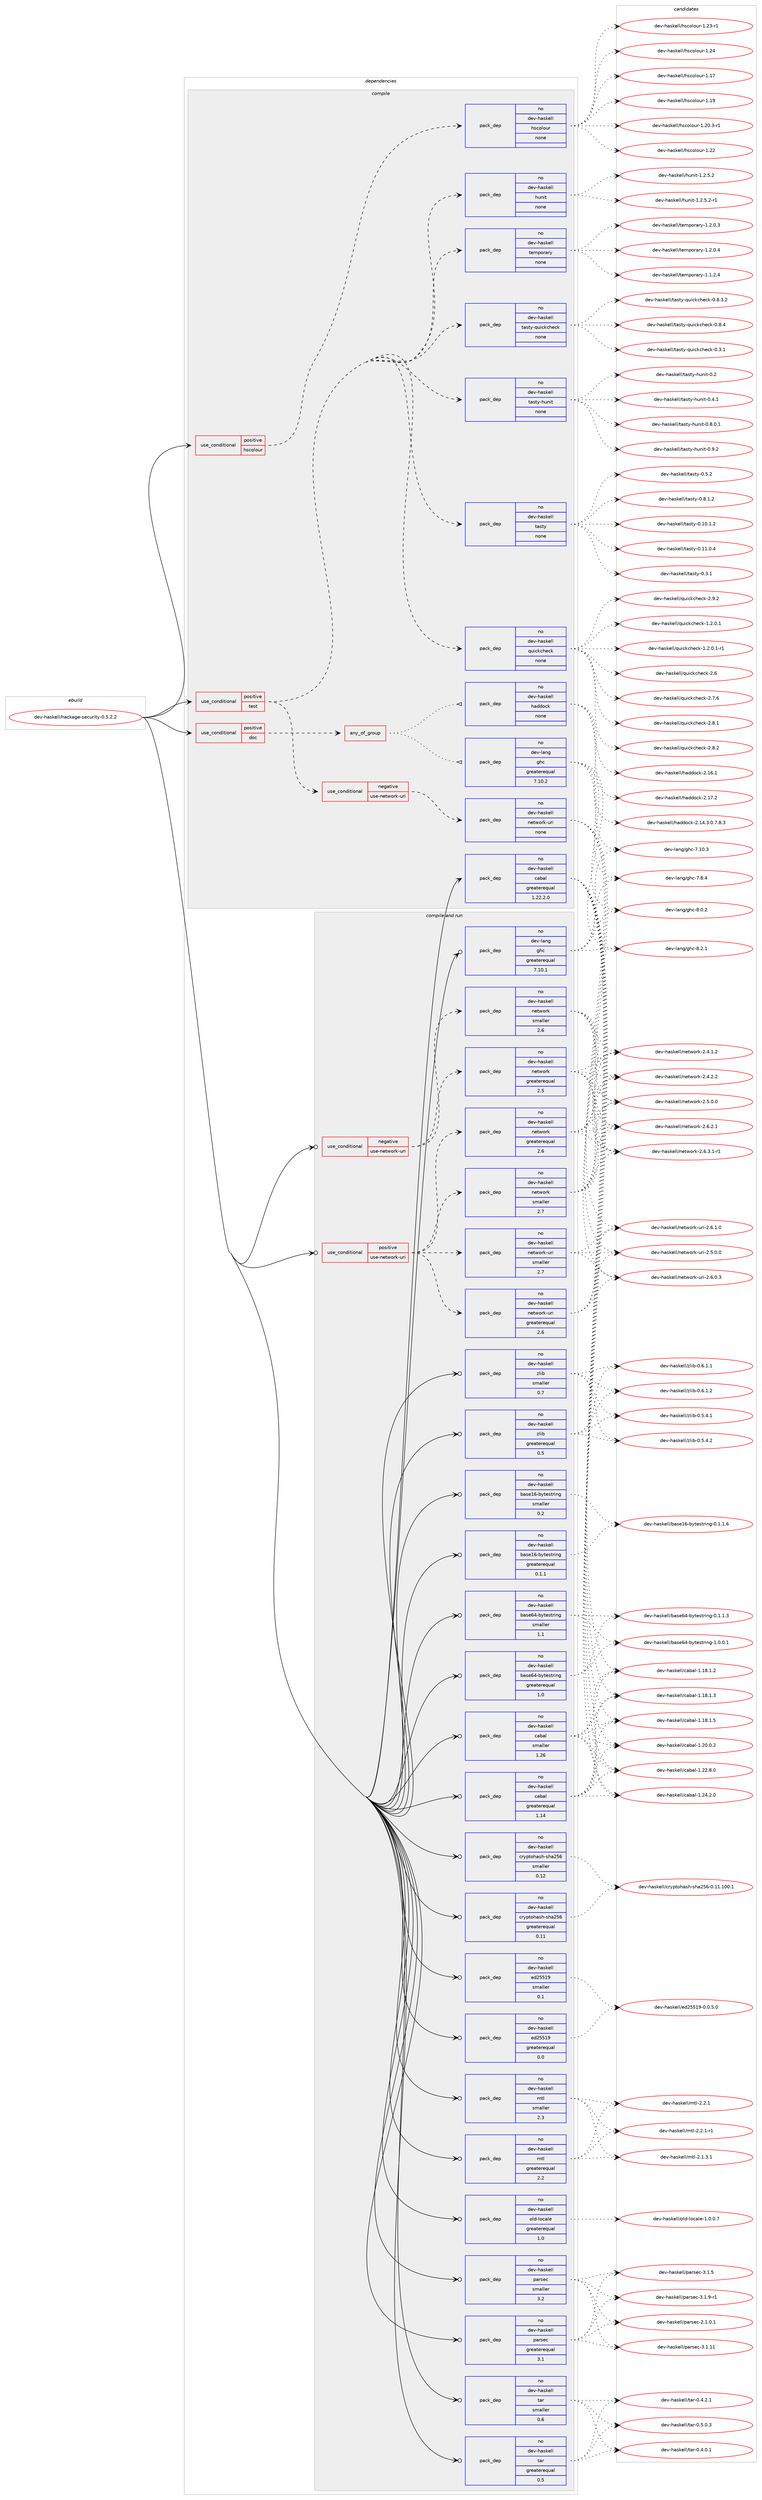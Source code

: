 digraph prolog {

# *************
# Graph options
# *************

newrank=true;
concentrate=true;
compound=true;
graph [rankdir=LR,fontname=Helvetica,fontsize=10,ranksep=1.5];#, ranksep=2.5, nodesep=0.2];
edge  [arrowhead=vee];
node  [fontname=Helvetica,fontsize=10];

# **********
# The ebuild
# **********

subgraph cluster_leftcol {
color=gray;
rank=same;
label=<<i>ebuild</i>>;
id [label="dev-haskell/hackage-security-0.5.2.2", color=red, width=4, href="../dev-haskell/hackage-security-0.5.2.2.svg"];
}

# ****************
# The dependencies
# ****************

subgraph cluster_midcol {
color=gray;
label=<<i>dependencies</i>>;
subgraph cluster_compile {
fillcolor="#eeeeee";
style=filled;
label=<<i>compile</i>>;
subgraph cond19060 {
dependency81652 [label=<<TABLE BORDER="0" CELLBORDER="1" CELLSPACING="0" CELLPADDING="4"><TR><TD ROWSPAN="3" CELLPADDING="10">use_conditional</TD></TR><TR><TD>positive</TD></TR><TR><TD>doc</TD></TR></TABLE>>, shape=none, color=red];
subgraph any2072 {
dependency81653 [label=<<TABLE BORDER="0" CELLBORDER="1" CELLSPACING="0" CELLPADDING="4"><TR><TD CELLPADDING="10">any_of_group</TD></TR></TABLE>>, shape=none, color=red];subgraph pack60490 {
dependency81654 [label=<<TABLE BORDER="0" CELLBORDER="1" CELLSPACING="0" CELLPADDING="4" WIDTH="220"><TR><TD ROWSPAN="6" CELLPADDING="30">pack_dep</TD></TR><TR><TD WIDTH="110">no</TD></TR><TR><TD>dev-haskell</TD></TR><TR><TD>haddock</TD></TR><TR><TD>none</TD></TR><TR><TD></TD></TR></TABLE>>, shape=none, color=blue];
}
dependency81653:e -> dependency81654:w [weight=20,style="dotted",arrowhead="oinv"];
subgraph pack60491 {
dependency81655 [label=<<TABLE BORDER="0" CELLBORDER="1" CELLSPACING="0" CELLPADDING="4" WIDTH="220"><TR><TD ROWSPAN="6" CELLPADDING="30">pack_dep</TD></TR><TR><TD WIDTH="110">no</TD></TR><TR><TD>dev-lang</TD></TR><TR><TD>ghc</TD></TR><TR><TD>greaterequal</TD></TR><TR><TD>7.10.2</TD></TR></TABLE>>, shape=none, color=blue];
}
dependency81653:e -> dependency81655:w [weight=20,style="dotted",arrowhead="oinv"];
}
dependency81652:e -> dependency81653:w [weight=20,style="dashed",arrowhead="vee"];
}
id:e -> dependency81652:w [weight=20,style="solid",arrowhead="vee"];
subgraph cond19061 {
dependency81656 [label=<<TABLE BORDER="0" CELLBORDER="1" CELLSPACING="0" CELLPADDING="4"><TR><TD ROWSPAN="3" CELLPADDING="10">use_conditional</TD></TR><TR><TD>positive</TD></TR><TR><TD>hscolour</TD></TR></TABLE>>, shape=none, color=red];
subgraph pack60492 {
dependency81657 [label=<<TABLE BORDER="0" CELLBORDER="1" CELLSPACING="0" CELLPADDING="4" WIDTH="220"><TR><TD ROWSPAN="6" CELLPADDING="30">pack_dep</TD></TR><TR><TD WIDTH="110">no</TD></TR><TR><TD>dev-haskell</TD></TR><TR><TD>hscolour</TD></TR><TR><TD>none</TD></TR><TR><TD></TD></TR></TABLE>>, shape=none, color=blue];
}
dependency81656:e -> dependency81657:w [weight=20,style="dashed",arrowhead="vee"];
}
id:e -> dependency81656:w [weight=20,style="solid",arrowhead="vee"];
subgraph cond19062 {
dependency81658 [label=<<TABLE BORDER="0" CELLBORDER="1" CELLSPACING="0" CELLPADDING="4"><TR><TD ROWSPAN="3" CELLPADDING="10">use_conditional</TD></TR><TR><TD>positive</TD></TR><TR><TD>test</TD></TR></TABLE>>, shape=none, color=red];
subgraph pack60493 {
dependency81659 [label=<<TABLE BORDER="0" CELLBORDER="1" CELLSPACING="0" CELLPADDING="4" WIDTH="220"><TR><TD ROWSPAN="6" CELLPADDING="30">pack_dep</TD></TR><TR><TD WIDTH="110">no</TD></TR><TR><TD>dev-haskell</TD></TR><TR><TD>hunit</TD></TR><TR><TD>none</TD></TR><TR><TD></TD></TR></TABLE>>, shape=none, color=blue];
}
dependency81658:e -> dependency81659:w [weight=20,style="dashed",arrowhead="vee"];
subgraph pack60494 {
dependency81660 [label=<<TABLE BORDER="0" CELLBORDER="1" CELLSPACING="0" CELLPADDING="4" WIDTH="220"><TR><TD ROWSPAN="6" CELLPADDING="30">pack_dep</TD></TR><TR><TD WIDTH="110">no</TD></TR><TR><TD>dev-haskell</TD></TR><TR><TD>quickcheck</TD></TR><TR><TD>none</TD></TR><TR><TD></TD></TR></TABLE>>, shape=none, color=blue];
}
dependency81658:e -> dependency81660:w [weight=20,style="dashed",arrowhead="vee"];
subgraph pack60495 {
dependency81661 [label=<<TABLE BORDER="0" CELLBORDER="1" CELLSPACING="0" CELLPADDING="4" WIDTH="220"><TR><TD ROWSPAN="6" CELLPADDING="30">pack_dep</TD></TR><TR><TD WIDTH="110">no</TD></TR><TR><TD>dev-haskell</TD></TR><TR><TD>tasty</TD></TR><TR><TD>none</TD></TR><TR><TD></TD></TR></TABLE>>, shape=none, color=blue];
}
dependency81658:e -> dependency81661:w [weight=20,style="dashed",arrowhead="vee"];
subgraph pack60496 {
dependency81662 [label=<<TABLE BORDER="0" CELLBORDER="1" CELLSPACING="0" CELLPADDING="4" WIDTH="220"><TR><TD ROWSPAN="6" CELLPADDING="30">pack_dep</TD></TR><TR><TD WIDTH="110">no</TD></TR><TR><TD>dev-haskell</TD></TR><TR><TD>tasty-hunit</TD></TR><TR><TD>none</TD></TR><TR><TD></TD></TR></TABLE>>, shape=none, color=blue];
}
dependency81658:e -> dependency81662:w [weight=20,style="dashed",arrowhead="vee"];
subgraph pack60497 {
dependency81663 [label=<<TABLE BORDER="0" CELLBORDER="1" CELLSPACING="0" CELLPADDING="4" WIDTH="220"><TR><TD ROWSPAN="6" CELLPADDING="30">pack_dep</TD></TR><TR><TD WIDTH="110">no</TD></TR><TR><TD>dev-haskell</TD></TR><TR><TD>tasty-quickcheck</TD></TR><TR><TD>none</TD></TR><TR><TD></TD></TR></TABLE>>, shape=none, color=blue];
}
dependency81658:e -> dependency81663:w [weight=20,style="dashed",arrowhead="vee"];
subgraph pack60498 {
dependency81664 [label=<<TABLE BORDER="0" CELLBORDER="1" CELLSPACING="0" CELLPADDING="4" WIDTH="220"><TR><TD ROWSPAN="6" CELLPADDING="30">pack_dep</TD></TR><TR><TD WIDTH="110">no</TD></TR><TR><TD>dev-haskell</TD></TR><TR><TD>temporary</TD></TR><TR><TD>none</TD></TR><TR><TD></TD></TR></TABLE>>, shape=none, color=blue];
}
dependency81658:e -> dependency81664:w [weight=20,style="dashed",arrowhead="vee"];
subgraph cond19063 {
dependency81665 [label=<<TABLE BORDER="0" CELLBORDER="1" CELLSPACING="0" CELLPADDING="4"><TR><TD ROWSPAN="3" CELLPADDING="10">use_conditional</TD></TR><TR><TD>negative</TD></TR><TR><TD>use-network-uri</TD></TR></TABLE>>, shape=none, color=red];
subgraph pack60499 {
dependency81666 [label=<<TABLE BORDER="0" CELLBORDER="1" CELLSPACING="0" CELLPADDING="4" WIDTH="220"><TR><TD ROWSPAN="6" CELLPADDING="30">pack_dep</TD></TR><TR><TD WIDTH="110">no</TD></TR><TR><TD>dev-haskell</TD></TR><TR><TD>network-uri</TD></TR><TR><TD>none</TD></TR><TR><TD></TD></TR></TABLE>>, shape=none, color=blue];
}
dependency81665:e -> dependency81666:w [weight=20,style="dashed",arrowhead="vee"];
}
dependency81658:e -> dependency81665:w [weight=20,style="dashed",arrowhead="vee"];
}
id:e -> dependency81658:w [weight=20,style="solid",arrowhead="vee"];
subgraph pack60500 {
dependency81667 [label=<<TABLE BORDER="0" CELLBORDER="1" CELLSPACING="0" CELLPADDING="4" WIDTH="220"><TR><TD ROWSPAN="6" CELLPADDING="30">pack_dep</TD></TR><TR><TD WIDTH="110">no</TD></TR><TR><TD>dev-haskell</TD></TR><TR><TD>cabal</TD></TR><TR><TD>greaterequal</TD></TR><TR><TD>1.22.2.0</TD></TR></TABLE>>, shape=none, color=blue];
}
id:e -> dependency81667:w [weight=20,style="solid",arrowhead="vee"];
}
subgraph cluster_compileandrun {
fillcolor="#eeeeee";
style=filled;
label=<<i>compile and run</i>>;
subgraph cond19064 {
dependency81668 [label=<<TABLE BORDER="0" CELLBORDER="1" CELLSPACING="0" CELLPADDING="4"><TR><TD ROWSPAN="3" CELLPADDING="10">use_conditional</TD></TR><TR><TD>negative</TD></TR><TR><TD>use-network-uri</TD></TR></TABLE>>, shape=none, color=red];
subgraph pack60501 {
dependency81669 [label=<<TABLE BORDER="0" CELLBORDER="1" CELLSPACING="0" CELLPADDING="4" WIDTH="220"><TR><TD ROWSPAN="6" CELLPADDING="30">pack_dep</TD></TR><TR><TD WIDTH="110">no</TD></TR><TR><TD>dev-haskell</TD></TR><TR><TD>network</TD></TR><TR><TD>greaterequal</TD></TR><TR><TD>2.5</TD></TR></TABLE>>, shape=none, color=blue];
}
dependency81668:e -> dependency81669:w [weight=20,style="dashed",arrowhead="vee"];
subgraph pack60502 {
dependency81670 [label=<<TABLE BORDER="0" CELLBORDER="1" CELLSPACING="0" CELLPADDING="4" WIDTH="220"><TR><TD ROWSPAN="6" CELLPADDING="30">pack_dep</TD></TR><TR><TD WIDTH="110">no</TD></TR><TR><TD>dev-haskell</TD></TR><TR><TD>network</TD></TR><TR><TD>smaller</TD></TR><TR><TD>2.6</TD></TR></TABLE>>, shape=none, color=blue];
}
dependency81668:e -> dependency81670:w [weight=20,style="dashed",arrowhead="vee"];
}
id:e -> dependency81668:w [weight=20,style="solid",arrowhead="odotvee"];
subgraph cond19065 {
dependency81671 [label=<<TABLE BORDER="0" CELLBORDER="1" CELLSPACING="0" CELLPADDING="4"><TR><TD ROWSPAN="3" CELLPADDING="10">use_conditional</TD></TR><TR><TD>positive</TD></TR><TR><TD>use-network-uri</TD></TR></TABLE>>, shape=none, color=red];
subgraph pack60503 {
dependency81672 [label=<<TABLE BORDER="0" CELLBORDER="1" CELLSPACING="0" CELLPADDING="4" WIDTH="220"><TR><TD ROWSPAN="6" CELLPADDING="30">pack_dep</TD></TR><TR><TD WIDTH="110">no</TD></TR><TR><TD>dev-haskell</TD></TR><TR><TD>network</TD></TR><TR><TD>greaterequal</TD></TR><TR><TD>2.6</TD></TR></TABLE>>, shape=none, color=blue];
}
dependency81671:e -> dependency81672:w [weight=20,style="dashed",arrowhead="vee"];
subgraph pack60504 {
dependency81673 [label=<<TABLE BORDER="0" CELLBORDER="1" CELLSPACING="0" CELLPADDING="4" WIDTH="220"><TR><TD ROWSPAN="6" CELLPADDING="30">pack_dep</TD></TR><TR><TD WIDTH="110">no</TD></TR><TR><TD>dev-haskell</TD></TR><TR><TD>network</TD></TR><TR><TD>smaller</TD></TR><TR><TD>2.7</TD></TR></TABLE>>, shape=none, color=blue];
}
dependency81671:e -> dependency81673:w [weight=20,style="dashed",arrowhead="vee"];
subgraph pack60505 {
dependency81674 [label=<<TABLE BORDER="0" CELLBORDER="1" CELLSPACING="0" CELLPADDING="4" WIDTH="220"><TR><TD ROWSPAN="6" CELLPADDING="30">pack_dep</TD></TR><TR><TD WIDTH="110">no</TD></TR><TR><TD>dev-haskell</TD></TR><TR><TD>network-uri</TD></TR><TR><TD>greaterequal</TD></TR><TR><TD>2.6</TD></TR></TABLE>>, shape=none, color=blue];
}
dependency81671:e -> dependency81674:w [weight=20,style="dashed",arrowhead="vee"];
subgraph pack60506 {
dependency81675 [label=<<TABLE BORDER="0" CELLBORDER="1" CELLSPACING="0" CELLPADDING="4" WIDTH="220"><TR><TD ROWSPAN="6" CELLPADDING="30">pack_dep</TD></TR><TR><TD WIDTH="110">no</TD></TR><TR><TD>dev-haskell</TD></TR><TR><TD>network-uri</TD></TR><TR><TD>smaller</TD></TR><TR><TD>2.7</TD></TR></TABLE>>, shape=none, color=blue];
}
dependency81671:e -> dependency81675:w [weight=20,style="dashed",arrowhead="vee"];
}
id:e -> dependency81671:w [weight=20,style="solid",arrowhead="odotvee"];
subgraph pack60507 {
dependency81676 [label=<<TABLE BORDER="0" CELLBORDER="1" CELLSPACING="0" CELLPADDING="4" WIDTH="220"><TR><TD ROWSPAN="6" CELLPADDING="30">pack_dep</TD></TR><TR><TD WIDTH="110">no</TD></TR><TR><TD>dev-haskell</TD></TR><TR><TD>base16-bytestring</TD></TR><TR><TD>greaterequal</TD></TR><TR><TD>0.1.1</TD></TR></TABLE>>, shape=none, color=blue];
}
id:e -> dependency81676:w [weight=20,style="solid",arrowhead="odotvee"];
subgraph pack60508 {
dependency81677 [label=<<TABLE BORDER="0" CELLBORDER="1" CELLSPACING="0" CELLPADDING="4" WIDTH="220"><TR><TD ROWSPAN="6" CELLPADDING="30">pack_dep</TD></TR><TR><TD WIDTH="110">no</TD></TR><TR><TD>dev-haskell</TD></TR><TR><TD>base16-bytestring</TD></TR><TR><TD>smaller</TD></TR><TR><TD>0.2</TD></TR></TABLE>>, shape=none, color=blue];
}
id:e -> dependency81677:w [weight=20,style="solid",arrowhead="odotvee"];
subgraph pack60509 {
dependency81678 [label=<<TABLE BORDER="0" CELLBORDER="1" CELLSPACING="0" CELLPADDING="4" WIDTH="220"><TR><TD ROWSPAN="6" CELLPADDING="30">pack_dep</TD></TR><TR><TD WIDTH="110">no</TD></TR><TR><TD>dev-haskell</TD></TR><TR><TD>base64-bytestring</TD></TR><TR><TD>greaterequal</TD></TR><TR><TD>1.0</TD></TR></TABLE>>, shape=none, color=blue];
}
id:e -> dependency81678:w [weight=20,style="solid",arrowhead="odotvee"];
subgraph pack60510 {
dependency81679 [label=<<TABLE BORDER="0" CELLBORDER="1" CELLSPACING="0" CELLPADDING="4" WIDTH="220"><TR><TD ROWSPAN="6" CELLPADDING="30">pack_dep</TD></TR><TR><TD WIDTH="110">no</TD></TR><TR><TD>dev-haskell</TD></TR><TR><TD>base64-bytestring</TD></TR><TR><TD>smaller</TD></TR><TR><TD>1.1</TD></TR></TABLE>>, shape=none, color=blue];
}
id:e -> dependency81679:w [weight=20,style="solid",arrowhead="odotvee"];
subgraph pack60511 {
dependency81680 [label=<<TABLE BORDER="0" CELLBORDER="1" CELLSPACING="0" CELLPADDING="4" WIDTH="220"><TR><TD ROWSPAN="6" CELLPADDING="30">pack_dep</TD></TR><TR><TD WIDTH="110">no</TD></TR><TR><TD>dev-haskell</TD></TR><TR><TD>cabal</TD></TR><TR><TD>greaterequal</TD></TR><TR><TD>1.14</TD></TR></TABLE>>, shape=none, color=blue];
}
id:e -> dependency81680:w [weight=20,style="solid",arrowhead="odotvee"];
subgraph pack60512 {
dependency81681 [label=<<TABLE BORDER="0" CELLBORDER="1" CELLSPACING="0" CELLPADDING="4" WIDTH="220"><TR><TD ROWSPAN="6" CELLPADDING="30">pack_dep</TD></TR><TR><TD WIDTH="110">no</TD></TR><TR><TD>dev-haskell</TD></TR><TR><TD>cabal</TD></TR><TR><TD>smaller</TD></TR><TR><TD>1.26</TD></TR></TABLE>>, shape=none, color=blue];
}
id:e -> dependency81681:w [weight=20,style="solid",arrowhead="odotvee"];
subgraph pack60513 {
dependency81682 [label=<<TABLE BORDER="0" CELLBORDER="1" CELLSPACING="0" CELLPADDING="4" WIDTH="220"><TR><TD ROWSPAN="6" CELLPADDING="30">pack_dep</TD></TR><TR><TD WIDTH="110">no</TD></TR><TR><TD>dev-haskell</TD></TR><TR><TD>cryptohash-sha256</TD></TR><TR><TD>greaterequal</TD></TR><TR><TD>0.11</TD></TR></TABLE>>, shape=none, color=blue];
}
id:e -> dependency81682:w [weight=20,style="solid",arrowhead="odotvee"];
subgraph pack60514 {
dependency81683 [label=<<TABLE BORDER="0" CELLBORDER="1" CELLSPACING="0" CELLPADDING="4" WIDTH="220"><TR><TD ROWSPAN="6" CELLPADDING="30">pack_dep</TD></TR><TR><TD WIDTH="110">no</TD></TR><TR><TD>dev-haskell</TD></TR><TR><TD>cryptohash-sha256</TD></TR><TR><TD>smaller</TD></TR><TR><TD>0.12</TD></TR></TABLE>>, shape=none, color=blue];
}
id:e -> dependency81683:w [weight=20,style="solid",arrowhead="odotvee"];
subgraph pack60515 {
dependency81684 [label=<<TABLE BORDER="0" CELLBORDER="1" CELLSPACING="0" CELLPADDING="4" WIDTH="220"><TR><TD ROWSPAN="6" CELLPADDING="30">pack_dep</TD></TR><TR><TD WIDTH="110">no</TD></TR><TR><TD>dev-haskell</TD></TR><TR><TD>ed25519</TD></TR><TR><TD>greaterequal</TD></TR><TR><TD>0.0</TD></TR></TABLE>>, shape=none, color=blue];
}
id:e -> dependency81684:w [weight=20,style="solid",arrowhead="odotvee"];
subgraph pack60516 {
dependency81685 [label=<<TABLE BORDER="0" CELLBORDER="1" CELLSPACING="0" CELLPADDING="4" WIDTH="220"><TR><TD ROWSPAN="6" CELLPADDING="30">pack_dep</TD></TR><TR><TD WIDTH="110">no</TD></TR><TR><TD>dev-haskell</TD></TR><TR><TD>ed25519</TD></TR><TR><TD>smaller</TD></TR><TR><TD>0.1</TD></TR></TABLE>>, shape=none, color=blue];
}
id:e -> dependency81685:w [weight=20,style="solid",arrowhead="odotvee"];
subgraph pack60517 {
dependency81686 [label=<<TABLE BORDER="0" CELLBORDER="1" CELLSPACING="0" CELLPADDING="4" WIDTH="220"><TR><TD ROWSPAN="6" CELLPADDING="30">pack_dep</TD></TR><TR><TD WIDTH="110">no</TD></TR><TR><TD>dev-haskell</TD></TR><TR><TD>mtl</TD></TR><TR><TD>greaterequal</TD></TR><TR><TD>2.2</TD></TR></TABLE>>, shape=none, color=blue];
}
id:e -> dependency81686:w [weight=20,style="solid",arrowhead="odotvee"];
subgraph pack60518 {
dependency81687 [label=<<TABLE BORDER="0" CELLBORDER="1" CELLSPACING="0" CELLPADDING="4" WIDTH="220"><TR><TD ROWSPAN="6" CELLPADDING="30">pack_dep</TD></TR><TR><TD WIDTH="110">no</TD></TR><TR><TD>dev-haskell</TD></TR><TR><TD>mtl</TD></TR><TR><TD>smaller</TD></TR><TR><TD>2.3</TD></TR></TABLE>>, shape=none, color=blue];
}
id:e -> dependency81687:w [weight=20,style="solid",arrowhead="odotvee"];
subgraph pack60519 {
dependency81688 [label=<<TABLE BORDER="0" CELLBORDER="1" CELLSPACING="0" CELLPADDING="4" WIDTH="220"><TR><TD ROWSPAN="6" CELLPADDING="30">pack_dep</TD></TR><TR><TD WIDTH="110">no</TD></TR><TR><TD>dev-haskell</TD></TR><TR><TD>old-locale</TD></TR><TR><TD>greaterequal</TD></TR><TR><TD>1.0</TD></TR></TABLE>>, shape=none, color=blue];
}
id:e -> dependency81688:w [weight=20,style="solid",arrowhead="odotvee"];
subgraph pack60520 {
dependency81689 [label=<<TABLE BORDER="0" CELLBORDER="1" CELLSPACING="0" CELLPADDING="4" WIDTH="220"><TR><TD ROWSPAN="6" CELLPADDING="30">pack_dep</TD></TR><TR><TD WIDTH="110">no</TD></TR><TR><TD>dev-haskell</TD></TR><TR><TD>parsec</TD></TR><TR><TD>greaterequal</TD></TR><TR><TD>3.1</TD></TR></TABLE>>, shape=none, color=blue];
}
id:e -> dependency81689:w [weight=20,style="solid",arrowhead="odotvee"];
subgraph pack60521 {
dependency81690 [label=<<TABLE BORDER="0" CELLBORDER="1" CELLSPACING="0" CELLPADDING="4" WIDTH="220"><TR><TD ROWSPAN="6" CELLPADDING="30">pack_dep</TD></TR><TR><TD WIDTH="110">no</TD></TR><TR><TD>dev-haskell</TD></TR><TR><TD>parsec</TD></TR><TR><TD>smaller</TD></TR><TR><TD>3.2</TD></TR></TABLE>>, shape=none, color=blue];
}
id:e -> dependency81690:w [weight=20,style="solid",arrowhead="odotvee"];
subgraph pack60522 {
dependency81691 [label=<<TABLE BORDER="0" CELLBORDER="1" CELLSPACING="0" CELLPADDING="4" WIDTH="220"><TR><TD ROWSPAN="6" CELLPADDING="30">pack_dep</TD></TR><TR><TD WIDTH="110">no</TD></TR><TR><TD>dev-haskell</TD></TR><TR><TD>tar</TD></TR><TR><TD>greaterequal</TD></TR><TR><TD>0.5</TD></TR></TABLE>>, shape=none, color=blue];
}
id:e -> dependency81691:w [weight=20,style="solid",arrowhead="odotvee"];
subgraph pack60523 {
dependency81692 [label=<<TABLE BORDER="0" CELLBORDER="1" CELLSPACING="0" CELLPADDING="4" WIDTH="220"><TR><TD ROWSPAN="6" CELLPADDING="30">pack_dep</TD></TR><TR><TD WIDTH="110">no</TD></TR><TR><TD>dev-haskell</TD></TR><TR><TD>tar</TD></TR><TR><TD>smaller</TD></TR><TR><TD>0.6</TD></TR></TABLE>>, shape=none, color=blue];
}
id:e -> dependency81692:w [weight=20,style="solid",arrowhead="odotvee"];
subgraph pack60524 {
dependency81693 [label=<<TABLE BORDER="0" CELLBORDER="1" CELLSPACING="0" CELLPADDING="4" WIDTH="220"><TR><TD ROWSPAN="6" CELLPADDING="30">pack_dep</TD></TR><TR><TD WIDTH="110">no</TD></TR><TR><TD>dev-haskell</TD></TR><TR><TD>zlib</TD></TR><TR><TD>greaterequal</TD></TR><TR><TD>0.5</TD></TR></TABLE>>, shape=none, color=blue];
}
id:e -> dependency81693:w [weight=20,style="solid",arrowhead="odotvee"];
subgraph pack60525 {
dependency81694 [label=<<TABLE BORDER="0" CELLBORDER="1" CELLSPACING="0" CELLPADDING="4" WIDTH="220"><TR><TD ROWSPAN="6" CELLPADDING="30">pack_dep</TD></TR><TR><TD WIDTH="110">no</TD></TR><TR><TD>dev-haskell</TD></TR><TR><TD>zlib</TD></TR><TR><TD>smaller</TD></TR><TR><TD>0.7</TD></TR></TABLE>>, shape=none, color=blue];
}
id:e -> dependency81694:w [weight=20,style="solid",arrowhead="odotvee"];
subgraph pack60526 {
dependency81695 [label=<<TABLE BORDER="0" CELLBORDER="1" CELLSPACING="0" CELLPADDING="4" WIDTH="220"><TR><TD ROWSPAN="6" CELLPADDING="30">pack_dep</TD></TR><TR><TD WIDTH="110">no</TD></TR><TR><TD>dev-lang</TD></TR><TR><TD>ghc</TD></TR><TR><TD>greaterequal</TD></TR><TR><TD>7.10.1</TD></TR></TABLE>>, shape=none, color=blue];
}
id:e -> dependency81695:w [weight=20,style="solid",arrowhead="odotvee"];
}
subgraph cluster_run {
fillcolor="#eeeeee";
style=filled;
label=<<i>run</i>>;
}
}

# **************
# The candidates
# **************

subgraph cluster_choices {
rank=same;
color=gray;
label=<<i>candidates</i>>;

subgraph choice60490 {
color=black;
nodesep=1;
choice1001011184510497115107101108108471049710010011199107455046495246514648465546564651 [label="dev-haskell/haddock-2.14.3.0.7.8.3", color=red, width=4,href="../dev-haskell/haddock-2.14.3.0.7.8.3.svg"];
choice100101118451049711510710110810847104971001001119910745504649544649 [label="dev-haskell/haddock-2.16.1", color=red, width=4,href="../dev-haskell/haddock-2.16.1.svg"];
choice100101118451049711510710110810847104971001001119910745504649554650 [label="dev-haskell/haddock-2.17.2", color=red, width=4,href="../dev-haskell/haddock-2.17.2.svg"];
dependency81654:e -> choice1001011184510497115107101108108471049710010011199107455046495246514648465546564651:w [style=dotted,weight="100"];
dependency81654:e -> choice100101118451049711510710110810847104971001001119910745504649544649:w [style=dotted,weight="100"];
dependency81654:e -> choice100101118451049711510710110810847104971001001119910745504649554650:w [style=dotted,weight="100"];
}
subgraph choice60491 {
color=black;
nodesep=1;
choice1001011184510897110103471031049945554649484651 [label="dev-lang/ghc-7.10.3", color=red, width=4,href="../dev-lang/ghc-7.10.3.svg"];
choice10010111845108971101034710310499455546564652 [label="dev-lang/ghc-7.8.4", color=red, width=4,href="../dev-lang/ghc-7.8.4.svg"];
choice10010111845108971101034710310499455646484650 [label="dev-lang/ghc-8.0.2", color=red, width=4,href="../dev-lang/ghc-8.0.2.svg"];
choice10010111845108971101034710310499455646504649 [label="dev-lang/ghc-8.2.1", color=red, width=4,href="../dev-lang/ghc-8.2.1.svg"];
dependency81655:e -> choice1001011184510897110103471031049945554649484651:w [style=dotted,weight="100"];
dependency81655:e -> choice10010111845108971101034710310499455546564652:w [style=dotted,weight="100"];
dependency81655:e -> choice10010111845108971101034710310499455646484650:w [style=dotted,weight="100"];
dependency81655:e -> choice10010111845108971101034710310499455646504649:w [style=dotted,weight="100"];
}
subgraph choice60492 {
color=black;
nodesep=1;
choice100101118451049711510710110810847104115991111081111171144549464955 [label="dev-haskell/hscolour-1.17", color=red, width=4,href="../dev-haskell/hscolour-1.17.svg"];
choice100101118451049711510710110810847104115991111081111171144549464957 [label="dev-haskell/hscolour-1.19", color=red, width=4,href="../dev-haskell/hscolour-1.19.svg"];
choice10010111845104971151071011081084710411599111108111117114454946504846514511449 [label="dev-haskell/hscolour-1.20.3-r1", color=red, width=4,href="../dev-haskell/hscolour-1.20.3-r1.svg"];
choice100101118451049711510710110810847104115991111081111171144549465050 [label="dev-haskell/hscolour-1.22", color=red, width=4,href="../dev-haskell/hscolour-1.22.svg"];
choice1001011184510497115107101108108471041159911110811111711445494650514511449 [label="dev-haskell/hscolour-1.23-r1", color=red, width=4,href="../dev-haskell/hscolour-1.23-r1.svg"];
choice100101118451049711510710110810847104115991111081111171144549465052 [label="dev-haskell/hscolour-1.24", color=red, width=4,href="../dev-haskell/hscolour-1.24.svg"];
dependency81657:e -> choice100101118451049711510710110810847104115991111081111171144549464955:w [style=dotted,weight="100"];
dependency81657:e -> choice100101118451049711510710110810847104115991111081111171144549464957:w [style=dotted,weight="100"];
dependency81657:e -> choice10010111845104971151071011081084710411599111108111117114454946504846514511449:w [style=dotted,weight="100"];
dependency81657:e -> choice100101118451049711510710110810847104115991111081111171144549465050:w [style=dotted,weight="100"];
dependency81657:e -> choice1001011184510497115107101108108471041159911110811111711445494650514511449:w [style=dotted,weight="100"];
dependency81657:e -> choice100101118451049711510710110810847104115991111081111171144549465052:w [style=dotted,weight="100"];
}
subgraph choice60493 {
color=black;
nodesep=1;
choice1001011184510497115107101108108471041171101051164549465046534650 [label="dev-haskell/hunit-1.2.5.2", color=red, width=4,href="../dev-haskell/hunit-1.2.5.2.svg"];
choice10010111845104971151071011081084710411711010511645494650465346504511449 [label="dev-haskell/hunit-1.2.5.2-r1", color=red, width=4,href="../dev-haskell/hunit-1.2.5.2-r1.svg"];
dependency81659:e -> choice1001011184510497115107101108108471041171101051164549465046534650:w [style=dotted,weight="100"];
dependency81659:e -> choice10010111845104971151071011081084710411711010511645494650465346504511449:w [style=dotted,weight="100"];
}
subgraph choice60494 {
color=black;
nodesep=1;
choice1001011184510497115107101108108471131171059910799104101991074549465046484649 [label="dev-haskell/quickcheck-1.2.0.1", color=red, width=4,href="../dev-haskell/quickcheck-1.2.0.1.svg"];
choice10010111845104971151071011081084711311710599107991041019910745494650464846494511449 [label="dev-haskell/quickcheck-1.2.0.1-r1", color=red, width=4,href="../dev-haskell/quickcheck-1.2.0.1-r1.svg"];
choice10010111845104971151071011081084711311710599107991041019910745504654 [label="dev-haskell/quickcheck-2.6", color=red, width=4,href="../dev-haskell/quickcheck-2.6.svg"];
choice100101118451049711510710110810847113117105991079910410199107455046554654 [label="dev-haskell/quickcheck-2.7.6", color=red, width=4,href="../dev-haskell/quickcheck-2.7.6.svg"];
choice100101118451049711510710110810847113117105991079910410199107455046564649 [label="dev-haskell/quickcheck-2.8.1", color=red, width=4,href="../dev-haskell/quickcheck-2.8.1.svg"];
choice100101118451049711510710110810847113117105991079910410199107455046564650 [label="dev-haskell/quickcheck-2.8.2", color=red, width=4,href="../dev-haskell/quickcheck-2.8.2.svg"];
choice100101118451049711510710110810847113117105991079910410199107455046574650 [label="dev-haskell/quickcheck-2.9.2", color=red, width=4,href="../dev-haskell/quickcheck-2.9.2.svg"];
dependency81660:e -> choice1001011184510497115107101108108471131171059910799104101991074549465046484649:w [style=dotted,weight="100"];
dependency81660:e -> choice10010111845104971151071011081084711311710599107991041019910745494650464846494511449:w [style=dotted,weight="100"];
dependency81660:e -> choice10010111845104971151071011081084711311710599107991041019910745504654:w [style=dotted,weight="100"];
dependency81660:e -> choice100101118451049711510710110810847113117105991079910410199107455046554654:w [style=dotted,weight="100"];
dependency81660:e -> choice100101118451049711510710110810847113117105991079910410199107455046564649:w [style=dotted,weight="100"];
dependency81660:e -> choice100101118451049711510710110810847113117105991079910410199107455046564650:w [style=dotted,weight="100"];
dependency81660:e -> choice100101118451049711510710110810847113117105991079910410199107455046574650:w [style=dotted,weight="100"];
}
subgraph choice60495 {
color=black;
nodesep=1;
choice10010111845104971151071011081084711697115116121454846494846494650 [label="dev-haskell/tasty-0.10.1.2", color=red, width=4,href="../dev-haskell/tasty-0.10.1.2.svg"];
choice10010111845104971151071011081084711697115116121454846494946484652 [label="dev-haskell/tasty-0.11.0.4", color=red, width=4,href="../dev-haskell/tasty-0.11.0.4.svg"];
choice10010111845104971151071011081084711697115116121454846514649 [label="dev-haskell/tasty-0.3.1", color=red, width=4,href="../dev-haskell/tasty-0.3.1.svg"];
choice10010111845104971151071011081084711697115116121454846534650 [label="dev-haskell/tasty-0.5.2", color=red, width=4,href="../dev-haskell/tasty-0.5.2.svg"];
choice100101118451049711510710110810847116971151161214548465646494650 [label="dev-haskell/tasty-0.8.1.2", color=red, width=4,href="../dev-haskell/tasty-0.8.1.2.svg"];
dependency81661:e -> choice10010111845104971151071011081084711697115116121454846494846494650:w [style=dotted,weight="100"];
dependency81661:e -> choice10010111845104971151071011081084711697115116121454846494946484652:w [style=dotted,weight="100"];
dependency81661:e -> choice10010111845104971151071011081084711697115116121454846514649:w [style=dotted,weight="100"];
dependency81661:e -> choice10010111845104971151071011081084711697115116121454846534650:w [style=dotted,weight="100"];
dependency81661:e -> choice100101118451049711510710110810847116971151161214548465646494650:w [style=dotted,weight="100"];
}
subgraph choice60496 {
color=black;
nodesep=1;
choice100101118451049711510710110810847116971151161214510411711010511645484650 [label="dev-haskell/tasty-hunit-0.2", color=red, width=4,href="../dev-haskell/tasty-hunit-0.2.svg"];
choice1001011184510497115107101108108471169711511612145104117110105116454846524649 [label="dev-haskell/tasty-hunit-0.4.1", color=red, width=4,href="../dev-haskell/tasty-hunit-0.4.1.svg"];
choice10010111845104971151071011081084711697115116121451041171101051164548465646484649 [label="dev-haskell/tasty-hunit-0.8.0.1", color=red, width=4,href="../dev-haskell/tasty-hunit-0.8.0.1.svg"];
choice1001011184510497115107101108108471169711511612145104117110105116454846574650 [label="dev-haskell/tasty-hunit-0.9.2", color=red, width=4,href="../dev-haskell/tasty-hunit-0.9.2.svg"];
dependency81662:e -> choice100101118451049711510710110810847116971151161214510411711010511645484650:w [style=dotted,weight="100"];
dependency81662:e -> choice1001011184510497115107101108108471169711511612145104117110105116454846524649:w [style=dotted,weight="100"];
dependency81662:e -> choice10010111845104971151071011081084711697115116121451041171101051164548465646484649:w [style=dotted,weight="100"];
dependency81662:e -> choice1001011184510497115107101108108471169711511612145104117110105116454846574650:w [style=dotted,weight="100"];
}
subgraph choice60497 {
color=black;
nodesep=1;
choice1001011184510497115107101108108471169711511612145113117105991079910410199107454846514649 [label="dev-haskell/tasty-quickcheck-0.3.1", color=red, width=4,href="../dev-haskell/tasty-quickcheck-0.3.1.svg"];
choice10010111845104971151071011081084711697115116121451131171059910799104101991074548465646514650 [label="dev-haskell/tasty-quickcheck-0.8.3.2", color=red, width=4,href="../dev-haskell/tasty-quickcheck-0.8.3.2.svg"];
choice1001011184510497115107101108108471169711511612145113117105991079910410199107454846564652 [label="dev-haskell/tasty-quickcheck-0.8.4", color=red, width=4,href="../dev-haskell/tasty-quickcheck-0.8.4.svg"];
dependency81663:e -> choice1001011184510497115107101108108471169711511612145113117105991079910410199107454846514649:w [style=dotted,weight="100"];
dependency81663:e -> choice10010111845104971151071011081084711697115116121451131171059910799104101991074548465646514650:w [style=dotted,weight="100"];
dependency81663:e -> choice1001011184510497115107101108108471169711511612145113117105991079910410199107454846564652:w [style=dotted,weight="100"];
}
subgraph choice60498 {
color=black;
nodesep=1;
choice100101118451049711510710110810847116101109112111114971141214549464946504652 [label="dev-haskell/temporary-1.1.2.4", color=red, width=4,href="../dev-haskell/temporary-1.1.2.4.svg"];
choice100101118451049711510710110810847116101109112111114971141214549465046484651 [label="dev-haskell/temporary-1.2.0.3", color=red, width=4,href="../dev-haskell/temporary-1.2.0.3.svg"];
choice100101118451049711510710110810847116101109112111114971141214549465046484652 [label="dev-haskell/temporary-1.2.0.4", color=red, width=4,href="../dev-haskell/temporary-1.2.0.4.svg"];
dependency81664:e -> choice100101118451049711510710110810847116101109112111114971141214549464946504652:w [style=dotted,weight="100"];
dependency81664:e -> choice100101118451049711510710110810847116101109112111114971141214549465046484651:w [style=dotted,weight="100"];
dependency81664:e -> choice100101118451049711510710110810847116101109112111114971141214549465046484652:w [style=dotted,weight="100"];
}
subgraph choice60499 {
color=black;
nodesep=1;
choice100101118451049711510710110810847110101116119111114107451171141054550465346484648 [label="dev-haskell/network-uri-2.5.0.0", color=red, width=4,href="../dev-haskell/network-uri-2.5.0.0.svg"];
choice100101118451049711510710110810847110101116119111114107451171141054550465446484651 [label="dev-haskell/network-uri-2.6.0.3", color=red, width=4,href="../dev-haskell/network-uri-2.6.0.3.svg"];
choice100101118451049711510710110810847110101116119111114107451171141054550465446494648 [label="dev-haskell/network-uri-2.6.1.0", color=red, width=4,href="../dev-haskell/network-uri-2.6.1.0.svg"];
dependency81666:e -> choice100101118451049711510710110810847110101116119111114107451171141054550465346484648:w [style=dotted,weight="100"];
dependency81666:e -> choice100101118451049711510710110810847110101116119111114107451171141054550465446484651:w [style=dotted,weight="100"];
dependency81666:e -> choice100101118451049711510710110810847110101116119111114107451171141054550465446494648:w [style=dotted,weight="100"];
}
subgraph choice60500 {
color=black;
nodesep=1;
choice10010111845104971151071011081084799979897108454946495646494650 [label="dev-haskell/cabal-1.18.1.2", color=red, width=4,href="../dev-haskell/cabal-1.18.1.2.svg"];
choice10010111845104971151071011081084799979897108454946495646494651 [label="dev-haskell/cabal-1.18.1.3", color=red, width=4,href="../dev-haskell/cabal-1.18.1.3.svg"];
choice10010111845104971151071011081084799979897108454946495646494653 [label="dev-haskell/cabal-1.18.1.5", color=red, width=4,href="../dev-haskell/cabal-1.18.1.5.svg"];
choice10010111845104971151071011081084799979897108454946504846484650 [label="dev-haskell/cabal-1.20.0.2", color=red, width=4,href="../dev-haskell/cabal-1.20.0.2.svg"];
choice10010111845104971151071011081084799979897108454946505046564648 [label="dev-haskell/cabal-1.22.8.0", color=red, width=4,href="../dev-haskell/cabal-1.22.8.0.svg"];
choice10010111845104971151071011081084799979897108454946505246504648 [label="dev-haskell/cabal-1.24.2.0", color=red, width=4,href="../dev-haskell/cabal-1.24.2.0.svg"];
dependency81667:e -> choice10010111845104971151071011081084799979897108454946495646494650:w [style=dotted,weight="100"];
dependency81667:e -> choice10010111845104971151071011081084799979897108454946495646494651:w [style=dotted,weight="100"];
dependency81667:e -> choice10010111845104971151071011081084799979897108454946495646494653:w [style=dotted,weight="100"];
dependency81667:e -> choice10010111845104971151071011081084799979897108454946504846484650:w [style=dotted,weight="100"];
dependency81667:e -> choice10010111845104971151071011081084799979897108454946505046564648:w [style=dotted,weight="100"];
dependency81667:e -> choice10010111845104971151071011081084799979897108454946505246504648:w [style=dotted,weight="100"];
}
subgraph choice60501 {
color=black;
nodesep=1;
choice1001011184510497115107101108108471101011161191111141074550465246494650 [label="dev-haskell/network-2.4.1.2", color=red, width=4,href="../dev-haskell/network-2.4.1.2.svg"];
choice1001011184510497115107101108108471101011161191111141074550465246504650 [label="dev-haskell/network-2.4.2.2", color=red, width=4,href="../dev-haskell/network-2.4.2.2.svg"];
choice1001011184510497115107101108108471101011161191111141074550465346484648 [label="dev-haskell/network-2.5.0.0", color=red, width=4,href="../dev-haskell/network-2.5.0.0.svg"];
choice1001011184510497115107101108108471101011161191111141074550465446504649 [label="dev-haskell/network-2.6.2.1", color=red, width=4,href="../dev-haskell/network-2.6.2.1.svg"];
choice10010111845104971151071011081084711010111611911111410745504654465146494511449 [label="dev-haskell/network-2.6.3.1-r1", color=red, width=4,href="../dev-haskell/network-2.6.3.1-r1.svg"];
dependency81669:e -> choice1001011184510497115107101108108471101011161191111141074550465246494650:w [style=dotted,weight="100"];
dependency81669:e -> choice1001011184510497115107101108108471101011161191111141074550465246504650:w [style=dotted,weight="100"];
dependency81669:e -> choice1001011184510497115107101108108471101011161191111141074550465346484648:w [style=dotted,weight="100"];
dependency81669:e -> choice1001011184510497115107101108108471101011161191111141074550465446504649:w [style=dotted,weight="100"];
dependency81669:e -> choice10010111845104971151071011081084711010111611911111410745504654465146494511449:w [style=dotted,weight="100"];
}
subgraph choice60502 {
color=black;
nodesep=1;
choice1001011184510497115107101108108471101011161191111141074550465246494650 [label="dev-haskell/network-2.4.1.2", color=red, width=4,href="../dev-haskell/network-2.4.1.2.svg"];
choice1001011184510497115107101108108471101011161191111141074550465246504650 [label="dev-haskell/network-2.4.2.2", color=red, width=4,href="../dev-haskell/network-2.4.2.2.svg"];
choice1001011184510497115107101108108471101011161191111141074550465346484648 [label="dev-haskell/network-2.5.0.0", color=red, width=4,href="../dev-haskell/network-2.5.0.0.svg"];
choice1001011184510497115107101108108471101011161191111141074550465446504649 [label="dev-haskell/network-2.6.2.1", color=red, width=4,href="../dev-haskell/network-2.6.2.1.svg"];
choice10010111845104971151071011081084711010111611911111410745504654465146494511449 [label="dev-haskell/network-2.6.3.1-r1", color=red, width=4,href="../dev-haskell/network-2.6.3.1-r1.svg"];
dependency81670:e -> choice1001011184510497115107101108108471101011161191111141074550465246494650:w [style=dotted,weight="100"];
dependency81670:e -> choice1001011184510497115107101108108471101011161191111141074550465246504650:w [style=dotted,weight="100"];
dependency81670:e -> choice1001011184510497115107101108108471101011161191111141074550465346484648:w [style=dotted,weight="100"];
dependency81670:e -> choice1001011184510497115107101108108471101011161191111141074550465446504649:w [style=dotted,weight="100"];
dependency81670:e -> choice10010111845104971151071011081084711010111611911111410745504654465146494511449:w [style=dotted,weight="100"];
}
subgraph choice60503 {
color=black;
nodesep=1;
choice1001011184510497115107101108108471101011161191111141074550465246494650 [label="dev-haskell/network-2.4.1.2", color=red, width=4,href="../dev-haskell/network-2.4.1.2.svg"];
choice1001011184510497115107101108108471101011161191111141074550465246504650 [label="dev-haskell/network-2.4.2.2", color=red, width=4,href="../dev-haskell/network-2.4.2.2.svg"];
choice1001011184510497115107101108108471101011161191111141074550465346484648 [label="dev-haskell/network-2.5.0.0", color=red, width=4,href="../dev-haskell/network-2.5.0.0.svg"];
choice1001011184510497115107101108108471101011161191111141074550465446504649 [label="dev-haskell/network-2.6.2.1", color=red, width=4,href="../dev-haskell/network-2.6.2.1.svg"];
choice10010111845104971151071011081084711010111611911111410745504654465146494511449 [label="dev-haskell/network-2.6.3.1-r1", color=red, width=4,href="../dev-haskell/network-2.6.3.1-r1.svg"];
dependency81672:e -> choice1001011184510497115107101108108471101011161191111141074550465246494650:w [style=dotted,weight="100"];
dependency81672:e -> choice1001011184510497115107101108108471101011161191111141074550465246504650:w [style=dotted,weight="100"];
dependency81672:e -> choice1001011184510497115107101108108471101011161191111141074550465346484648:w [style=dotted,weight="100"];
dependency81672:e -> choice1001011184510497115107101108108471101011161191111141074550465446504649:w [style=dotted,weight="100"];
dependency81672:e -> choice10010111845104971151071011081084711010111611911111410745504654465146494511449:w [style=dotted,weight="100"];
}
subgraph choice60504 {
color=black;
nodesep=1;
choice1001011184510497115107101108108471101011161191111141074550465246494650 [label="dev-haskell/network-2.4.1.2", color=red, width=4,href="../dev-haskell/network-2.4.1.2.svg"];
choice1001011184510497115107101108108471101011161191111141074550465246504650 [label="dev-haskell/network-2.4.2.2", color=red, width=4,href="../dev-haskell/network-2.4.2.2.svg"];
choice1001011184510497115107101108108471101011161191111141074550465346484648 [label="dev-haskell/network-2.5.0.0", color=red, width=4,href="../dev-haskell/network-2.5.0.0.svg"];
choice1001011184510497115107101108108471101011161191111141074550465446504649 [label="dev-haskell/network-2.6.2.1", color=red, width=4,href="../dev-haskell/network-2.6.2.1.svg"];
choice10010111845104971151071011081084711010111611911111410745504654465146494511449 [label="dev-haskell/network-2.6.3.1-r1", color=red, width=4,href="../dev-haskell/network-2.6.3.1-r1.svg"];
dependency81673:e -> choice1001011184510497115107101108108471101011161191111141074550465246494650:w [style=dotted,weight="100"];
dependency81673:e -> choice1001011184510497115107101108108471101011161191111141074550465246504650:w [style=dotted,weight="100"];
dependency81673:e -> choice1001011184510497115107101108108471101011161191111141074550465346484648:w [style=dotted,weight="100"];
dependency81673:e -> choice1001011184510497115107101108108471101011161191111141074550465446504649:w [style=dotted,weight="100"];
dependency81673:e -> choice10010111845104971151071011081084711010111611911111410745504654465146494511449:w [style=dotted,weight="100"];
}
subgraph choice60505 {
color=black;
nodesep=1;
choice100101118451049711510710110810847110101116119111114107451171141054550465346484648 [label="dev-haskell/network-uri-2.5.0.0", color=red, width=4,href="../dev-haskell/network-uri-2.5.0.0.svg"];
choice100101118451049711510710110810847110101116119111114107451171141054550465446484651 [label="dev-haskell/network-uri-2.6.0.3", color=red, width=4,href="../dev-haskell/network-uri-2.6.0.3.svg"];
choice100101118451049711510710110810847110101116119111114107451171141054550465446494648 [label="dev-haskell/network-uri-2.6.1.0", color=red, width=4,href="../dev-haskell/network-uri-2.6.1.0.svg"];
dependency81674:e -> choice100101118451049711510710110810847110101116119111114107451171141054550465346484648:w [style=dotted,weight="100"];
dependency81674:e -> choice100101118451049711510710110810847110101116119111114107451171141054550465446484651:w [style=dotted,weight="100"];
dependency81674:e -> choice100101118451049711510710110810847110101116119111114107451171141054550465446494648:w [style=dotted,weight="100"];
}
subgraph choice60506 {
color=black;
nodesep=1;
choice100101118451049711510710110810847110101116119111114107451171141054550465346484648 [label="dev-haskell/network-uri-2.5.0.0", color=red, width=4,href="../dev-haskell/network-uri-2.5.0.0.svg"];
choice100101118451049711510710110810847110101116119111114107451171141054550465446484651 [label="dev-haskell/network-uri-2.6.0.3", color=red, width=4,href="../dev-haskell/network-uri-2.6.0.3.svg"];
choice100101118451049711510710110810847110101116119111114107451171141054550465446494648 [label="dev-haskell/network-uri-2.6.1.0", color=red, width=4,href="../dev-haskell/network-uri-2.6.1.0.svg"];
dependency81675:e -> choice100101118451049711510710110810847110101116119111114107451171141054550465346484648:w [style=dotted,weight="100"];
dependency81675:e -> choice100101118451049711510710110810847110101116119111114107451171141054550465446484651:w [style=dotted,weight="100"];
dependency81675:e -> choice100101118451049711510710110810847110101116119111114107451171141054550465446494648:w [style=dotted,weight="100"];
}
subgraph choice60507 {
color=black;
nodesep=1;
choice1001011184510497115107101108108479897115101495445981211161011151161141051101034548464946494654 [label="dev-haskell/base16-bytestring-0.1.1.6", color=red, width=4,href="../dev-haskell/base16-bytestring-0.1.1.6.svg"];
dependency81676:e -> choice1001011184510497115107101108108479897115101495445981211161011151161141051101034548464946494654:w [style=dotted,weight="100"];
}
subgraph choice60508 {
color=black;
nodesep=1;
choice1001011184510497115107101108108479897115101495445981211161011151161141051101034548464946494654 [label="dev-haskell/base16-bytestring-0.1.1.6", color=red, width=4,href="../dev-haskell/base16-bytestring-0.1.1.6.svg"];
dependency81677:e -> choice1001011184510497115107101108108479897115101495445981211161011151161141051101034548464946494654:w [style=dotted,weight="100"];
}
subgraph choice60509 {
color=black;
nodesep=1;
choice1001011184510497115107101108108479897115101545245981211161011151161141051101034548464946494651 [label="dev-haskell/base64-bytestring-0.1.1.3", color=red, width=4,href="../dev-haskell/base64-bytestring-0.1.1.3.svg"];
choice1001011184510497115107101108108479897115101545245981211161011151161141051101034549464846484649 [label="dev-haskell/base64-bytestring-1.0.0.1", color=red, width=4,href="../dev-haskell/base64-bytestring-1.0.0.1.svg"];
dependency81678:e -> choice1001011184510497115107101108108479897115101545245981211161011151161141051101034548464946494651:w [style=dotted,weight="100"];
dependency81678:e -> choice1001011184510497115107101108108479897115101545245981211161011151161141051101034549464846484649:w [style=dotted,weight="100"];
}
subgraph choice60510 {
color=black;
nodesep=1;
choice1001011184510497115107101108108479897115101545245981211161011151161141051101034548464946494651 [label="dev-haskell/base64-bytestring-0.1.1.3", color=red, width=4,href="../dev-haskell/base64-bytestring-0.1.1.3.svg"];
choice1001011184510497115107101108108479897115101545245981211161011151161141051101034549464846484649 [label="dev-haskell/base64-bytestring-1.0.0.1", color=red, width=4,href="../dev-haskell/base64-bytestring-1.0.0.1.svg"];
dependency81679:e -> choice1001011184510497115107101108108479897115101545245981211161011151161141051101034548464946494651:w [style=dotted,weight="100"];
dependency81679:e -> choice1001011184510497115107101108108479897115101545245981211161011151161141051101034549464846484649:w [style=dotted,weight="100"];
}
subgraph choice60511 {
color=black;
nodesep=1;
choice10010111845104971151071011081084799979897108454946495646494650 [label="dev-haskell/cabal-1.18.1.2", color=red, width=4,href="../dev-haskell/cabal-1.18.1.2.svg"];
choice10010111845104971151071011081084799979897108454946495646494651 [label="dev-haskell/cabal-1.18.1.3", color=red, width=4,href="../dev-haskell/cabal-1.18.1.3.svg"];
choice10010111845104971151071011081084799979897108454946495646494653 [label="dev-haskell/cabal-1.18.1.5", color=red, width=4,href="../dev-haskell/cabal-1.18.1.5.svg"];
choice10010111845104971151071011081084799979897108454946504846484650 [label="dev-haskell/cabal-1.20.0.2", color=red, width=4,href="../dev-haskell/cabal-1.20.0.2.svg"];
choice10010111845104971151071011081084799979897108454946505046564648 [label="dev-haskell/cabal-1.22.8.0", color=red, width=4,href="../dev-haskell/cabal-1.22.8.0.svg"];
choice10010111845104971151071011081084799979897108454946505246504648 [label="dev-haskell/cabal-1.24.2.0", color=red, width=4,href="../dev-haskell/cabal-1.24.2.0.svg"];
dependency81680:e -> choice10010111845104971151071011081084799979897108454946495646494650:w [style=dotted,weight="100"];
dependency81680:e -> choice10010111845104971151071011081084799979897108454946495646494651:w [style=dotted,weight="100"];
dependency81680:e -> choice10010111845104971151071011081084799979897108454946495646494653:w [style=dotted,weight="100"];
dependency81680:e -> choice10010111845104971151071011081084799979897108454946504846484650:w [style=dotted,weight="100"];
dependency81680:e -> choice10010111845104971151071011081084799979897108454946505046564648:w [style=dotted,weight="100"];
dependency81680:e -> choice10010111845104971151071011081084799979897108454946505246504648:w [style=dotted,weight="100"];
}
subgraph choice60512 {
color=black;
nodesep=1;
choice10010111845104971151071011081084799979897108454946495646494650 [label="dev-haskell/cabal-1.18.1.2", color=red, width=4,href="../dev-haskell/cabal-1.18.1.2.svg"];
choice10010111845104971151071011081084799979897108454946495646494651 [label="dev-haskell/cabal-1.18.1.3", color=red, width=4,href="../dev-haskell/cabal-1.18.1.3.svg"];
choice10010111845104971151071011081084799979897108454946495646494653 [label="dev-haskell/cabal-1.18.1.5", color=red, width=4,href="../dev-haskell/cabal-1.18.1.5.svg"];
choice10010111845104971151071011081084799979897108454946504846484650 [label="dev-haskell/cabal-1.20.0.2", color=red, width=4,href="../dev-haskell/cabal-1.20.0.2.svg"];
choice10010111845104971151071011081084799979897108454946505046564648 [label="dev-haskell/cabal-1.22.8.0", color=red, width=4,href="../dev-haskell/cabal-1.22.8.0.svg"];
choice10010111845104971151071011081084799979897108454946505246504648 [label="dev-haskell/cabal-1.24.2.0", color=red, width=4,href="../dev-haskell/cabal-1.24.2.0.svg"];
dependency81681:e -> choice10010111845104971151071011081084799979897108454946495646494650:w [style=dotted,weight="100"];
dependency81681:e -> choice10010111845104971151071011081084799979897108454946495646494651:w [style=dotted,weight="100"];
dependency81681:e -> choice10010111845104971151071011081084799979897108454946495646494653:w [style=dotted,weight="100"];
dependency81681:e -> choice10010111845104971151071011081084799979897108454946504846484650:w [style=dotted,weight="100"];
dependency81681:e -> choice10010111845104971151071011081084799979897108454946505046564648:w [style=dotted,weight="100"];
dependency81681:e -> choice10010111845104971151071011081084799979897108454946505246504648:w [style=dotted,weight="100"];
}
subgraph choice60513 {
color=black;
nodesep=1;
choice100101118451049711510710110810847991141211121161111049711510445115104975053544548464949464948484649 [label="dev-haskell/cryptohash-sha256-0.11.100.1", color=red, width=4,href="../dev-haskell/cryptohash-sha256-0.11.100.1.svg"];
dependency81682:e -> choice100101118451049711510710110810847991141211121161111049711510445115104975053544548464949464948484649:w [style=dotted,weight="100"];
}
subgraph choice60514 {
color=black;
nodesep=1;
choice100101118451049711510710110810847991141211121161111049711510445115104975053544548464949464948484649 [label="dev-haskell/cryptohash-sha256-0.11.100.1", color=red, width=4,href="../dev-haskell/cryptohash-sha256-0.11.100.1.svg"];
dependency81683:e -> choice100101118451049711510710110810847991141211121161111049711510445115104975053544548464949464948484649:w [style=dotted,weight="100"];
}
subgraph choice60515 {
color=black;
nodesep=1;
choice10010111845104971151071011081084710110050535349574548464846534648 [label="dev-haskell/ed25519-0.0.5.0", color=red, width=4,href="../dev-haskell/ed25519-0.0.5.0.svg"];
dependency81684:e -> choice10010111845104971151071011081084710110050535349574548464846534648:w [style=dotted,weight="100"];
}
subgraph choice60516 {
color=black;
nodesep=1;
choice10010111845104971151071011081084710110050535349574548464846534648 [label="dev-haskell/ed25519-0.0.5.0", color=red, width=4,href="../dev-haskell/ed25519-0.0.5.0.svg"];
dependency81685:e -> choice10010111845104971151071011081084710110050535349574548464846534648:w [style=dotted,weight="100"];
}
subgraph choice60517 {
color=black;
nodesep=1;
choice1001011184510497115107101108108471091161084550464946514649 [label="dev-haskell/mtl-2.1.3.1", color=red, width=4,href="../dev-haskell/mtl-2.1.3.1.svg"];
choice100101118451049711510710110810847109116108455046504649 [label="dev-haskell/mtl-2.2.1", color=red, width=4,href="../dev-haskell/mtl-2.2.1.svg"];
choice1001011184510497115107101108108471091161084550465046494511449 [label="dev-haskell/mtl-2.2.1-r1", color=red, width=4,href="../dev-haskell/mtl-2.2.1-r1.svg"];
dependency81686:e -> choice1001011184510497115107101108108471091161084550464946514649:w [style=dotted,weight="100"];
dependency81686:e -> choice100101118451049711510710110810847109116108455046504649:w [style=dotted,weight="100"];
dependency81686:e -> choice1001011184510497115107101108108471091161084550465046494511449:w [style=dotted,weight="100"];
}
subgraph choice60518 {
color=black;
nodesep=1;
choice1001011184510497115107101108108471091161084550464946514649 [label="dev-haskell/mtl-2.1.3.1", color=red, width=4,href="../dev-haskell/mtl-2.1.3.1.svg"];
choice100101118451049711510710110810847109116108455046504649 [label="dev-haskell/mtl-2.2.1", color=red, width=4,href="../dev-haskell/mtl-2.2.1.svg"];
choice1001011184510497115107101108108471091161084550465046494511449 [label="dev-haskell/mtl-2.2.1-r1", color=red, width=4,href="../dev-haskell/mtl-2.2.1-r1.svg"];
dependency81687:e -> choice1001011184510497115107101108108471091161084550464946514649:w [style=dotted,weight="100"];
dependency81687:e -> choice100101118451049711510710110810847109116108455046504649:w [style=dotted,weight="100"];
dependency81687:e -> choice1001011184510497115107101108108471091161084550465046494511449:w [style=dotted,weight="100"];
}
subgraph choice60519 {
color=black;
nodesep=1;
choice1001011184510497115107101108108471111081004510811199971081014549464846484655 [label="dev-haskell/old-locale-1.0.0.7", color=red, width=4,href="../dev-haskell/old-locale-1.0.0.7.svg"];
dependency81688:e -> choice1001011184510497115107101108108471111081004510811199971081014549464846484655:w [style=dotted,weight="100"];
}
subgraph choice60520 {
color=black;
nodesep=1;
choice10010111845104971151071011081084711297114115101994550464946484649 [label="dev-haskell/parsec-2.1.0.1", color=red, width=4,href="../dev-haskell/parsec-2.1.0.1.svg"];
choice100101118451049711510710110810847112971141151019945514649464949 [label="dev-haskell/parsec-3.1.11", color=red, width=4,href="../dev-haskell/parsec-3.1.11.svg"];
choice1001011184510497115107101108108471129711411510199455146494653 [label="dev-haskell/parsec-3.1.5", color=red, width=4,href="../dev-haskell/parsec-3.1.5.svg"];
choice10010111845104971151071011081084711297114115101994551464946574511449 [label="dev-haskell/parsec-3.1.9-r1", color=red, width=4,href="../dev-haskell/parsec-3.1.9-r1.svg"];
dependency81689:e -> choice10010111845104971151071011081084711297114115101994550464946484649:w [style=dotted,weight="100"];
dependency81689:e -> choice100101118451049711510710110810847112971141151019945514649464949:w [style=dotted,weight="100"];
dependency81689:e -> choice1001011184510497115107101108108471129711411510199455146494653:w [style=dotted,weight="100"];
dependency81689:e -> choice10010111845104971151071011081084711297114115101994551464946574511449:w [style=dotted,weight="100"];
}
subgraph choice60521 {
color=black;
nodesep=1;
choice10010111845104971151071011081084711297114115101994550464946484649 [label="dev-haskell/parsec-2.1.0.1", color=red, width=4,href="../dev-haskell/parsec-2.1.0.1.svg"];
choice100101118451049711510710110810847112971141151019945514649464949 [label="dev-haskell/parsec-3.1.11", color=red, width=4,href="../dev-haskell/parsec-3.1.11.svg"];
choice1001011184510497115107101108108471129711411510199455146494653 [label="dev-haskell/parsec-3.1.5", color=red, width=4,href="../dev-haskell/parsec-3.1.5.svg"];
choice10010111845104971151071011081084711297114115101994551464946574511449 [label="dev-haskell/parsec-3.1.9-r1", color=red, width=4,href="../dev-haskell/parsec-3.1.9-r1.svg"];
dependency81690:e -> choice10010111845104971151071011081084711297114115101994550464946484649:w [style=dotted,weight="100"];
dependency81690:e -> choice100101118451049711510710110810847112971141151019945514649464949:w [style=dotted,weight="100"];
dependency81690:e -> choice1001011184510497115107101108108471129711411510199455146494653:w [style=dotted,weight="100"];
dependency81690:e -> choice10010111845104971151071011081084711297114115101994551464946574511449:w [style=dotted,weight="100"];
}
subgraph choice60522 {
color=black;
nodesep=1;
choice100101118451049711510710110810847116971144548465246484649 [label="dev-haskell/tar-0.4.0.1", color=red, width=4,href="../dev-haskell/tar-0.4.0.1.svg"];
choice100101118451049711510710110810847116971144548465246504649 [label="dev-haskell/tar-0.4.2.1", color=red, width=4,href="../dev-haskell/tar-0.4.2.1.svg"];
choice100101118451049711510710110810847116971144548465346484651 [label="dev-haskell/tar-0.5.0.3", color=red, width=4,href="../dev-haskell/tar-0.5.0.3.svg"];
dependency81691:e -> choice100101118451049711510710110810847116971144548465246484649:w [style=dotted,weight="100"];
dependency81691:e -> choice100101118451049711510710110810847116971144548465246504649:w [style=dotted,weight="100"];
dependency81691:e -> choice100101118451049711510710110810847116971144548465346484651:w [style=dotted,weight="100"];
}
subgraph choice60523 {
color=black;
nodesep=1;
choice100101118451049711510710110810847116971144548465246484649 [label="dev-haskell/tar-0.4.0.1", color=red, width=4,href="../dev-haskell/tar-0.4.0.1.svg"];
choice100101118451049711510710110810847116971144548465246504649 [label="dev-haskell/tar-0.4.2.1", color=red, width=4,href="../dev-haskell/tar-0.4.2.1.svg"];
choice100101118451049711510710110810847116971144548465346484651 [label="dev-haskell/tar-0.5.0.3", color=red, width=4,href="../dev-haskell/tar-0.5.0.3.svg"];
dependency81692:e -> choice100101118451049711510710110810847116971144548465246484649:w [style=dotted,weight="100"];
dependency81692:e -> choice100101118451049711510710110810847116971144548465246504649:w [style=dotted,weight="100"];
dependency81692:e -> choice100101118451049711510710110810847116971144548465346484651:w [style=dotted,weight="100"];
}
subgraph choice60524 {
color=black;
nodesep=1;
choice100101118451049711510710110810847122108105984548465346524649 [label="dev-haskell/zlib-0.5.4.1", color=red, width=4,href="../dev-haskell/zlib-0.5.4.1.svg"];
choice100101118451049711510710110810847122108105984548465346524650 [label="dev-haskell/zlib-0.5.4.2", color=red, width=4,href="../dev-haskell/zlib-0.5.4.2.svg"];
choice100101118451049711510710110810847122108105984548465446494649 [label="dev-haskell/zlib-0.6.1.1", color=red, width=4,href="../dev-haskell/zlib-0.6.1.1.svg"];
choice100101118451049711510710110810847122108105984548465446494650 [label="dev-haskell/zlib-0.6.1.2", color=red, width=4,href="../dev-haskell/zlib-0.6.1.2.svg"];
dependency81693:e -> choice100101118451049711510710110810847122108105984548465346524649:w [style=dotted,weight="100"];
dependency81693:e -> choice100101118451049711510710110810847122108105984548465346524650:w [style=dotted,weight="100"];
dependency81693:e -> choice100101118451049711510710110810847122108105984548465446494649:w [style=dotted,weight="100"];
dependency81693:e -> choice100101118451049711510710110810847122108105984548465446494650:w [style=dotted,weight="100"];
}
subgraph choice60525 {
color=black;
nodesep=1;
choice100101118451049711510710110810847122108105984548465346524649 [label="dev-haskell/zlib-0.5.4.1", color=red, width=4,href="../dev-haskell/zlib-0.5.4.1.svg"];
choice100101118451049711510710110810847122108105984548465346524650 [label="dev-haskell/zlib-0.5.4.2", color=red, width=4,href="../dev-haskell/zlib-0.5.4.2.svg"];
choice100101118451049711510710110810847122108105984548465446494649 [label="dev-haskell/zlib-0.6.1.1", color=red, width=4,href="../dev-haskell/zlib-0.6.1.1.svg"];
choice100101118451049711510710110810847122108105984548465446494650 [label="dev-haskell/zlib-0.6.1.2", color=red, width=4,href="../dev-haskell/zlib-0.6.1.2.svg"];
dependency81694:e -> choice100101118451049711510710110810847122108105984548465346524649:w [style=dotted,weight="100"];
dependency81694:e -> choice100101118451049711510710110810847122108105984548465346524650:w [style=dotted,weight="100"];
dependency81694:e -> choice100101118451049711510710110810847122108105984548465446494649:w [style=dotted,weight="100"];
dependency81694:e -> choice100101118451049711510710110810847122108105984548465446494650:w [style=dotted,weight="100"];
}
subgraph choice60526 {
color=black;
nodesep=1;
choice1001011184510897110103471031049945554649484651 [label="dev-lang/ghc-7.10.3", color=red, width=4,href="../dev-lang/ghc-7.10.3.svg"];
choice10010111845108971101034710310499455546564652 [label="dev-lang/ghc-7.8.4", color=red, width=4,href="../dev-lang/ghc-7.8.4.svg"];
choice10010111845108971101034710310499455646484650 [label="dev-lang/ghc-8.0.2", color=red, width=4,href="../dev-lang/ghc-8.0.2.svg"];
choice10010111845108971101034710310499455646504649 [label="dev-lang/ghc-8.2.1", color=red, width=4,href="../dev-lang/ghc-8.2.1.svg"];
dependency81695:e -> choice1001011184510897110103471031049945554649484651:w [style=dotted,weight="100"];
dependency81695:e -> choice10010111845108971101034710310499455546564652:w [style=dotted,weight="100"];
dependency81695:e -> choice10010111845108971101034710310499455646484650:w [style=dotted,weight="100"];
dependency81695:e -> choice10010111845108971101034710310499455646504649:w [style=dotted,weight="100"];
}
}

}
